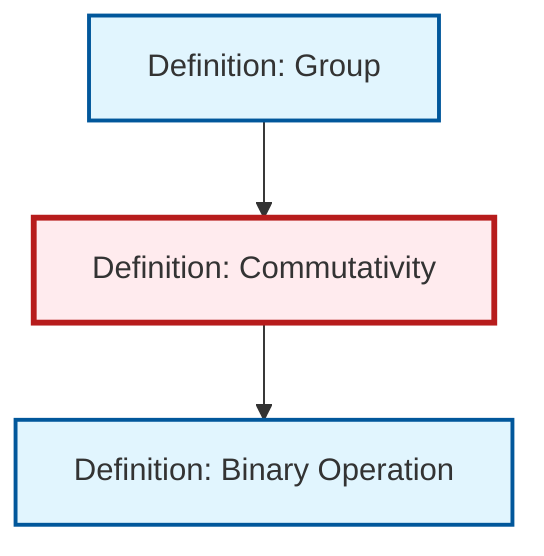 graph TD
    classDef definition fill:#e1f5fe,stroke:#01579b,stroke-width:2px
    classDef theorem fill:#f3e5f5,stroke:#4a148c,stroke-width:2px
    classDef axiom fill:#fff3e0,stroke:#e65100,stroke-width:2px
    classDef example fill:#e8f5e9,stroke:#1b5e20,stroke-width:2px
    classDef current fill:#ffebee,stroke:#b71c1c,stroke-width:3px
    def-commutativity["Definition: Commutativity"]:::definition
    def-binary-operation["Definition: Binary Operation"]:::definition
    def-group["Definition: Group"]:::definition
    def-group --> def-commutativity
    def-commutativity --> def-binary-operation
    class def-commutativity current